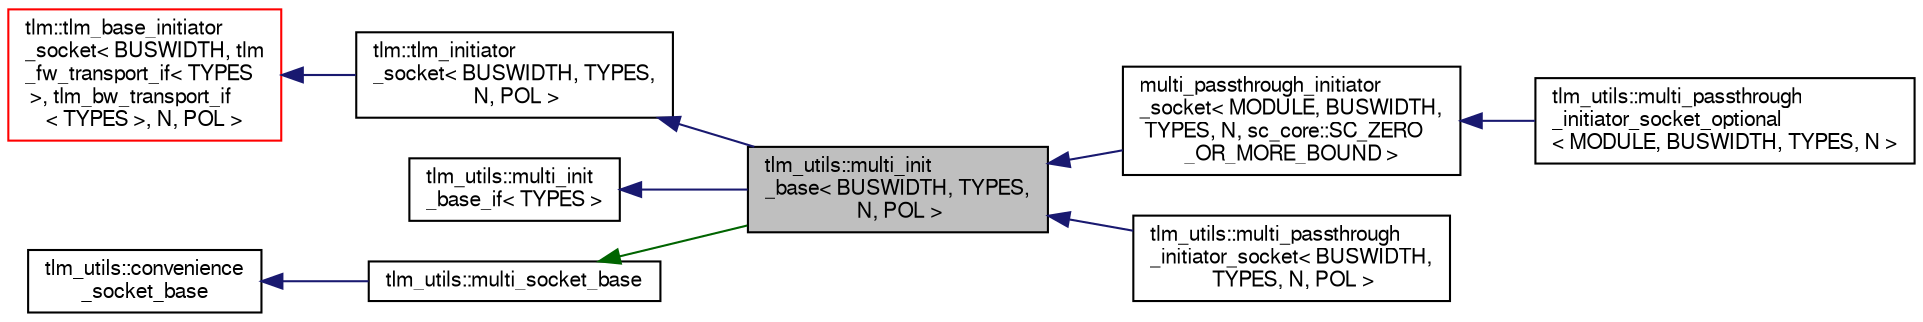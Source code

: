 digraph "tlm_utils::multi_init_base&lt; BUSWIDTH, TYPES, N, POL &gt;"
{
  edge [fontname="FreeSans",fontsize="10",labelfontname="FreeSans",labelfontsize="10"];
  node [fontname="FreeSans",fontsize="10",shape=record];
  rankdir="LR";
  Node0 [label="tlm_utils::multi_init\l_base\< BUSWIDTH, TYPES,\l N, POL \>",height=0.2,width=0.4,color="black", fillcolor="grey75", style="filled", fontcolor="black"];
  Node1 -> Node0 [dir="back",color="midnightblue",fontsize="10",style="solid",fontname="FreeSans"];
  Node1 [label="tlm::tlm_initiator\l_socket\< BUSWIDTH, TYPES,\l N, POL \>",height=0.2,width=0.4,color="black", fillcolor="white", style="filled",URL="$a02519.html"];
  Node2 -> Node1 [dir="back",color="midnightblue",fontsize="10",style="solid",fontname="FreeSans"];
  Node2 [label="tlm::tlm_base_initiator\l_socket\< BUSWIDTH, tlm\l_fw_transport_if\< TYPES\l \>, tlm_bw_transport_if\l\< TYPES \>, N, POL \>",height=0.2,width=0.4,color="red", fillcolor="white", style="filled",URL="$a02515.html"];
  Node9 -> Node0 [dir="back",color="midnightblue",fontsize="10",style="solid",fontname="FreeSans"];
  Node9 [label="tlm_utils::multi_init\l_base_if\< TYPES \>",height=0.2,width=0.4,color="black", fillcolor="white", style="filled",URL="$a02599.html"];
  Node10 -> Node0 [dir="back",color="darkgreen",fontsize="10",style="solid",fontname="FreeSans"];
  Node10 [label="tlm_utils::multi_socket_base",height=0.2,width=0.4,color="black", fillcolor="white", style="filled",URL="$a02539.html"];
  Node11 -> Node10 [dir="back",color="midnightblue",fontsize="10",style="solid",fontname="FreeSans"];
  Node11 [label="tlm_utils::convenience\l_socket_base",height=0.2,width=0.4,color="black", fillcolor="white", style="filled",URL="$a02527.html"];
  Node0 -> Node12 [dir="back",color="midnightblue",fontsize="10",style="solid",fontname="FreeSans"];
  Node12 [label="multi_passthrough_initiator\l_socket\< MODULE, BUSWIDTH,\l TYPES, N, sc_core::SC_ZERO\l_OR_MORE_BOUND \>",height=0.2,width=0.4,color="black", fillcolor="white", style="filled",URL="$a02571.html"];
  Node12 -> Node13 [dir="back",color="midnightblue",fontsize="10",style="solid",fontname="FreeSans"];
  Node13 [label="tlm_utils::multi_passthrough\l_initiator_socket_optional\l\< MODULE, BUSWIDTH, TYPES, N \>",height=0.2,width=0.4,color="black", fillcolor="white", style="filled",URL="$a02575.html"];
  Node0 -> Node14 [dir="back",color="midnightblue",fontsize="10",style="solid",fontname="FreeSans"];
  Node14 [label="tlm_utils::multi_passthrough\l_initiator_socket\< BUSWIDTH,\l TYPES, N, POL \>",height=0.2,width=0.4,color="black", fillcolor="white", style="filled",URL="$a02571.html"];
}
